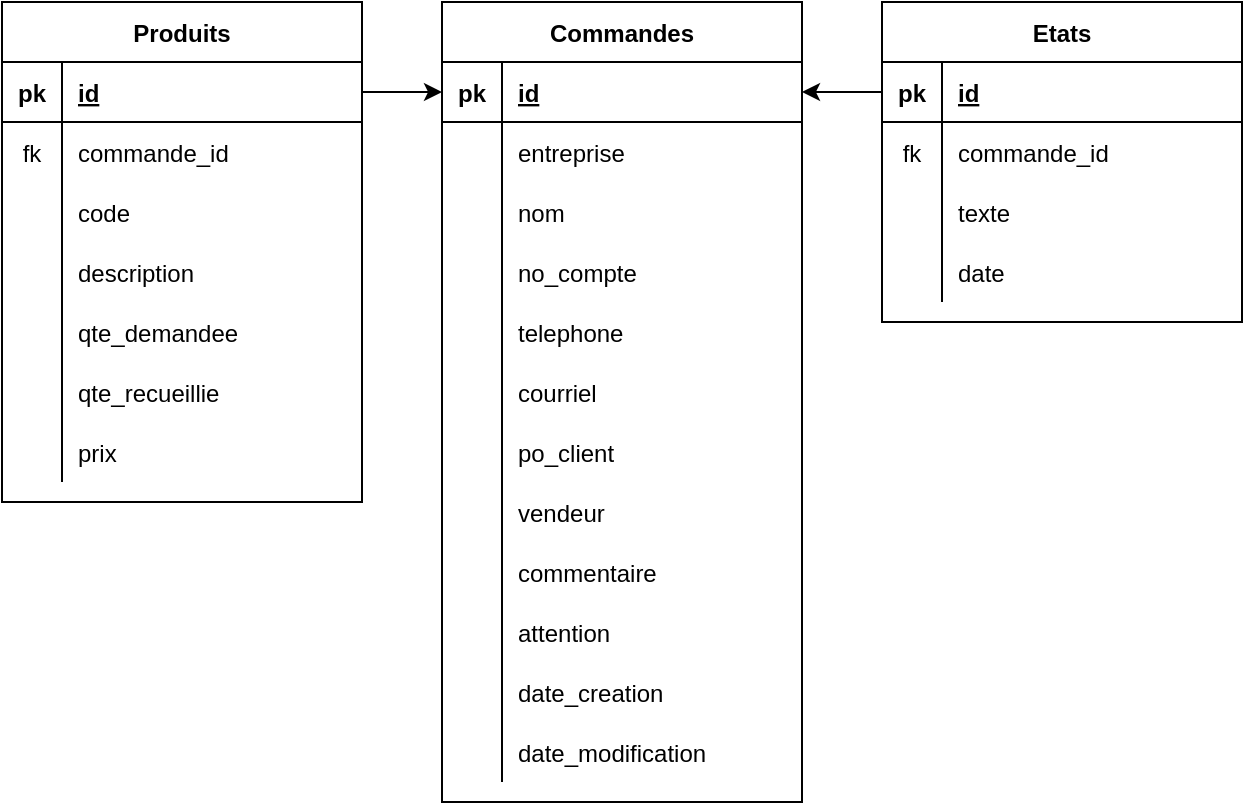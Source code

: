 <mxfile version="14.1.8" type="device"><diagram id="ywOg7fMw4iX0FrOnqtzH" name="Page-1"><mxGraphModel dx="1178" dy="681" grid="1" gridSize="10" guides="1" tooltips="1" connect="1" arrows="1" fold="1" page="1" pageScale="1" pageWidth="827" pageHeight="1169" math="0" shadow="0"><root><mxCell id="0"/><mxCell id="1" parent="0"/><mxCell id="m9-S3Al65TsQWLl2XCf9-6" value="Commandes" style="shape=table;startSize=30;container=1;collapsible=1;childLayout=tableLayout;fixedRows=1;rowLines=0;fontStyle=1;align=center;resizeLast=1;" parent="1" vertex="1"><mxGeometry x="240" y="20" width="180" height="400" as="geometry"/></mxCell><mxCell id="m9-S3Al65TsQWLl2XCf9-7" value="" style="shape=partialRectangle;collapsible=0;dropTarget=0;pointerEvents=0;fillColor=none;top=0;left=0;bottom=1;right=0;points=[[0,0.5],[1,0.5]];portConstraint=eastwest;" parent="m9-S3Al65TsQWLl2XCf9-6" vertex="1"><mxGeometry y="30" width="180" height="30" as="geometry"/></mxCell><mxCell id="m9-S3Al65TsQWLl2XCf9-8" value="pk" style="shape=partialRectangle;connectable=0;fillColor=none;top=0;left=0;bottom=0;right=0;fontStyle=1;overflow=hidden;" parent="m9-S3Al65TsQWLl2XCf9-7" vertex="1"><mxGeometry width="30" height="30" as="geometry"/></mxCell><mxCell id="m9-S3Al65TsQWLl2XCf9-9" value="id" style="shape=partialRectangle;connectable=0;fillColor=none;top=0;left=0;bottom=0;right=0;align=left;spacingLeft=6;fontStyle=5;overflow=hidden;" parent="m9-S3Al65TsQWLl2XCf9-7" vertex="1"><mxGeometry x="30" width="150" height="30" as="geometry"/></mxCell><mxCell id="m9-S3Al65TsQWLl2XCf9-10" value="" style="shape=partialRectangle;collapsible=0;dropTarget=0;pointerEvents=0;fillColor=none;top=0;left=0;bottom=0;right=0;points=[[0,0.5],[1,0.5]];portConstraint=eastwest;" parent="m9-S3Al65TsQWLl2XCf9-6" vertex="1"><mxGeometry y="60" width="180" height="30" as="geometry"/></mxCell><mxCell id="m9-S3Al65TsQWLl2XCf9-11" value="" style="shape=partialRectangle;connectable=0;fillColor=none;top=0;left=0;bottom=0;right=0;editable=1;overflow=hidden;" parent="m9-S3Al65TsQWLl2XCf9-10" vertex="1"><mxGeometry width="30" height="30" as="geometry"/></mxCell><mxCell id="m9-S3Al65TsQWLl2XCf9-12" value="entreprise" style="shape=partialRectangle;connectable=0;fillColor=none;top=0;left=0;bottom=0;right=0;align=left;spacingLeft=6;overflow=hidden;" parent="m9-S3Al65TsQWLl2XCf9-10" vertex="1"><mxGeometry x="30" width="150" height="30" as="geometry"/></mxCell><mxCell id="m9-S3Al65TsQWLl2XCf9-13" value="" style="shape=partialRectangle;collapsible=0;dropTarget=0;pointerEvents=0;fillColor=none;top=0;left=0;bottom=0;right=0;points=[[0,0.5],[1,0.5]];portConstraint=eastwest;" parent="m9-S3Al65TsQWLl2XCf9-6" vertex="1"><mxGeometry y="90" width="180" height="30" as="geometry"/></mxCell><mxCell id="m9-S3Al65TsQWLl2XCf9-14" value="" style="shape=partialRectangle;connectable=0;fillColor=none;top=0;left=0;bottom=0;right=0;editable=1;overflow=hidden;" parent="m9-S3Al65TsQWLl2XCf9-13" vertex="1"><mxGeometry width="30" height="30" as="geometry"/></mxCell><mxCell id="m9-S3Al65TsQWLl2XCf9-15" value="nom" style="shape=partialRectangle;connectable=0;fillColor=none;top=0;left=0;bottom=0;right=0;align=left;spacingLeft=6;overflow=hidden;" parent="m9-S3Al65TsQWLl2XCf9-13" vertex="1"><mxGeometry x="30" width="150" height="30" as="geometry"/></mxCell><mxCell id="m9-S3Al65TsQWLl2XCf9-16" value="" style="shape=partialRectangle;collapsible=0;dropTarget=0;pointerEvents=0;fillColor=none;top=0;left=0;bottom=0;right=0;points=[[0,0.5],[1,0.5]];portConstraint=eastwest;" parent="m9-S3Al65TsQWLl2XCf9-6" vertex="1"><mxGeometry y="120" width="180" height="30" as="geometry"/></mxCell><mxCell id="m9-S3Al65TsQWLl2XCf9-17" value="" style="shape=partialRectangle;connectable=0;fillColor=none;top=0;left=0;bottom=0;right=0;editable=1;overflow=hidden;" parent="m9-S3Al65TsQWLl2XCf9-16" vertex="1"><mxGeometry width="30" height="30" as="geometry"/></mxCell><mxCell id="m9-S3Al65TsQWLl2XCf9-18" value="no_compte" style="shape=partialRectangle;connectable=0;fillColor=none;top=0;left=0;bottom=0;right=0;align=left;spacingLeft=6;overflow=hidden;" parent="m9-S3Al65TsQWLl2XCf9-16" vertex="1"><mxGeometry x="30" width="150" height="30" as="geometry"/></mxCell><mxCell id="m9-S3Al65TsQWLl2XCf9-46" value="" style="shape=partialRectangle;collapsible=0;dropTarget=0;pointerEvents=0;fillColor=none;top=0;left=0;bottom=0;right=0;points=[[0,0.5],[1,0.5]];portConstraint=eastwest;" parent="m9-S3Al65TsQWLl2XCf9-6" vertex="1"><mxGeometry y="150" width="180" height="30" as="geometry"/></mxCell><mxCell id="m9-S3Al65TsQWLl2XCf9-47" value="" style="shape=partialRectangle;connectable=0;fillColor=none;top=0;left=0;bottom=0;right=0;editable=1;overflow=hidden;" parent="m9-S3Al65TsQWLl2XCf9-46" vertex="1"><mxGeometry width="30" height="30" as="geometry"/></mxCell><mxCell id="m9-S3Al65TsQWLl2XCf9-48" value="telephone" style="shape=partialRectangle;connectable=0;fillColor=none;top=0;left=0;bottom=0;right=0;align=left;spacingLeft=6;overflow=hidden;" parent="m9-S3Al65TsQWLl2XCf9-46" vertex="1"><mxGeometry x="30" width="150" height="30" as="geometry"/></mxCell><mxCell id="m9-S3Al65TsQWLl2XCf9-52" value="" style="shape=partialRectangle;collapsible=0;dropTarget=0;pointerEvents=0;fillColor=none;top=0;left=0;bottom=0;right=0;points=[[0,0.5],[1,0.5]];portConstraint=eastwest;" parent="m9-S3Al65TsQWLl2XCf9-6" vertex="1"><mxGeometry y="180" width="180" height="30" as="geometry"/></mxCell><mxCell id="m9-S3Al65TsQWLl2XCf9-53" value="" style="shape=partialRectangle;connectable=0;fillColor=none;top=0;left=0;bottom=0;right=0;editable=1;overflow=hidden;" parent="m9-S3Al65TsQWLl2XCf9-52" vertex="1"><mxGeometry width="30" height="30" as="geometry"/></mxCell><mxCell id="m9-S3Al65TsQWLl2XCf9-54" value="courriel" style="shape=partialRectangle;connectable=0;fillColor=none;top=0;left=0;bottom=0;right=0;align=left;spacingLeft=6;overflow=hidden;" parent="m9-S3Al65TsQWLl2XCf9-52" vertex="1"><mxGeometry x="30" width="150" height="30" as="geometry"/></mxCell><mxCell id="cgxpXdzBwvKs52jf6e9X-4" value="" style="shape=partialRectangle;collapsible=0;dropTarget=0;pointerEvents=0;fillColor=none;top=0;left=0;bottom=0;right=0;points=[[0,0.5],[1,0.5]];portConstraint=eastwest;" vertex="1" parent="m9-S3Al65TsQWLl2XCf9-6"><mxGeometry y="210" width="180" height="30" as="geometry"/></mxCell><mxCell id="cgxpXdzBwvKs52jf6e9X-5" value="" style="shape=partialRectangle;connectable=0;fillColor=none;top=0;left=0;bottom=0;right=0;editable=1;overflow=hidden;" vertex="1" parent="cgxpXdzBwvKs52jf6e9X-4"><mxGeometry width="30" height="30" as="geometry"/></mxCell><mxCell id="cgxpXdzBwvKs52jf6e9X-6" value="po_client" style="shape=partialRectangle;connectable=0;fillColor=none;top=0;left=0;bottom=0;right=0;align=left;spacingLeft=6;overflow=hidden;" vertex="1" parent="cgxpXdzBwvKs52jf6e9X-4"><mxGeometry x="30" width="150" height="30" as="geometry"/></mxCell><mxCell id="m9-S3Al65TsQWLl2XCf9-55" value="" style="shape=partialRectangle;collapsible=0;dropTarget=0;pointerEvents=0;fillColor=none;top=0;left=0;bottom=0;right=0;points=[[0,0.5],[1,0.5]];portConstraint=eastwest;" parent="m9-S3Al65TsQWLl2XCf9-6" vertex="1"><mxGeometry y="240" width="180" height="30" as="geometry"/></mxCell><mxCell id="m9-S3Al65TsQWLl2XCf9-56" value="" style="shape=partialRectangle;connectable=0;fillColor=none;top=0;left=0;bottom=0;right=0;editable=1;overflow=hidden;" parent="m9-S3Al65TsQWLl2XCf9-55" vertex="1"><mxGeometry width="30" height="30" as="geometry"/></mxCell><mxCell id="m9-S3Al65TsQWLl2XCf9-57" value="vendeur" style="shape=partialRectangle;connectable=0;fillColor=none;top=0;left=0;bottom=0;right=0;align=left;spacingLeft=6;overflow=hidden;" parent="m9-S3Al65TsQWLl2XCf9-55" vertex="1"><mxGeometry x="30" width="150" height="30" as="geometry"/></mxCell><mxCell id="m9-S3Al65TsQWLl2XCf9-58" value="" style="shape=partialRectangle;collapsible=0;dropTarget=0;pointerEvents=0;fillColor=none;top=0;left=0;bottom=0;right=0;points=[[0,0.5],[1,0.5]];portConstraint=eastwest;" parent="m9-S3Al65TsQWLl2XCf9-6" vertex="1"><mxGeometry y="270" width="180" height="30" as="geometry"/></mxCell><mxCell id="m9-S3Al65TsQWLl2XCf9-59" value="" style="shape=partialRectangle;connectable=0;fillColor=none;top=0;left=0;bottom=0;right=0;editable=1;overflow=hidden;" parent="m9-S3Al65TsQWLl2XCf9-58" vertex="1"><mxGeometry width="30" height="30" as="geometry"/></mxCell><mxCell id="m9-S3Al65TsQWLl2XCf9-60" value="commentaire" style="shape=partialRectangle;connectable=0;fillColor=none;top=0;left=0;bottom=0;right=0;align=left;spacingLeft=6;overflow=hidden;" parent="m9-S3Al65TsQWLl2XCf9-58" vertex="1"><mxGeometry x="30" width="150" height="30" as="geometry"/></mxCell><mxCell id="m9-S3Al65TsQWLl2XCf9-61" value="" style="shape=partialRectangle;collapsible=0;dropTarget=0;pointerEvents=0;fillColor=none;top=0;left=0;bottom=0;right=0;points=[[0,0.5],[1,0.5]];portConstraint=eastwest;" parent="m9-S3Al65TsQWLl2XCf9-6" vertex="1"><mxGeometry y="300" width="180" height="30" as="geometry"/></mxCell><mxCell id="m9-S3Al65TsQWLl2XCf9-62" value="" style="shape=partialRectangle;connectable=0;fillColor=none;top=0;left=0;bottom=0;right=0;editable=1;overflow=hidden;" parent="m9-S3Al65TsQWLl2XCf9-61" vertex="1"><mxGeometry width="30" height="30" as="geometry"/></mxCell><mxCell id="m9-S3Al65TsQWLl2XCf9-63" value="attention" style="shape=partialRectangle;connectable=0;fillColor=none;top=0;left=0;bottom=0;right=0;align=left;spacingLeft=6;overflow=hidden;" parent="m9-S3Al65TsQWLl2XCf9-61" vertex="1"><mxGeometry x="30" width="150" height="30" as="geometry"/></mxCell><mxCell id="m9-S3Al65TsQWLl2XCf9-64" value="" style="shape=partialRectangle;collapsible=0;dropTarget=0;pointerEvents=0;fillColor=none;top=0;left=0;bottom=0;right=0;points=[[0,0.5],[1,0.5]];portConstraint=eastwest;" parent="m9-S3Al65TsQWLl2XCf9-6" vertex="1"><mxGeometry y="330" width="180" height="30" as="geometry"/></mxCell><mxCell id="m9-S3Al65TsQWLl2XCf9-65" value="" style="shape=partialRectangle;connectable=0;fillColor=none;top=0;left=0;bottom=0;right=0;editable=1;overflow=hidden;" parent="m9-S3Al65TsQWLl2XCf9-64" vertex="1"><mxGeometry width="30" height="30" as="geometry"/></mxCell><mxCell id="m9-S3Al65TsQWLl2XCf9-66" value="date_creation" style="shape=partialRectangle;connectable=0;fillColor=none;top=0;left=0;bottom=0;right=0;align=left;spacingLeft=6;overflow=hidden;" parent="m9-S3Al65TsQWLl2XCf9-64" vertex="1"><mxGeometry x="30" width="150" height="30" as="geometry"/></mxCell><mxCell id="m9-S3Al65TsQWLl2XCf9-67" value="" style="shape=partialRectangle;collapsible=0;dropTarget=0;pointerEvents=0;fillColor=none;top=0;left=0;bottom=0;right=0;points=[[0,0.5],[1,0.5]];portConstraint=eastwest;" parent="m9-S3Al65TsQWLl2XCf9-6" vertex="1"><mxGeometry y="360" width="180" height="30" as="geometry"/></mxCell><mxCell id="m9-S3Al65TsQWLl2XCf9-68" value="" style="shape=partialRectangle;connectable=0;fillColor=none;top=0;left=0;bottom=0;right=0;editable=1;overflow=hidden;" parent="m9-S3Al65TsQWLl2XCf9-67" vertex="1"><mxGeometry width="30" height="30" as="geometry"/></mxCell><mxCell id="m9-S3Al65TsQWLl2XCf9-69" value="date_modification" style="shape=partialRectangle;connectable=0;fillColor=none;top=0;left=0;bottom=0;right=0;align=left;spacingLeft=6;overflow=hidden;" parent="m9-S3Al65TsQWLl2XCf9-67" vertex="1"><mxGeometry x="30" width="150" height="30" as="geometry"/></mxCell><mxCell id="m9-S3Al65TsQWLl2XCf9-19" value="Produits" style="shape=table;startSize=30;container=1;collapsible=1;childLayout=tableLayout;fixedRows=1;rowLines=0;fontStyle=1;align=center;resizeLast=1;" parent="1" vertex="1"><mxGeometry x="20" y="20" width="180" height="250" as="geometry"/></mxCell><mxCell id="m9-S3Al65TsQWLl2XCf9-20" value="" style="shape=partialRectangle;collapsible=0;dropTarget=0;pointerEvents=0;fillColor=none;top=0;left=0;bottom=1;right=0;points=[[0,0.5],[1,0.5]];portConstraint=eastwest;" parent="m9-S3Al65TsQWLl2XCf9-19" vertex="1"><mxGeometry y="30" width="180" height="30" as="geometry"/></mxCell><mxCell id="m9-S3Al65TsQWLl2XCf9-21" value="pk" style="shape=partialRectangle;connectable=0;fillColor=none;top=0;left=0;bottom=0;right=0;fontStyle=1;overflow=hidden;" parent="m9-S3Al65TsQWLl2XCf9-20" vertex="1"><mxGeometry width="30" height="30" as="geometry"/></mxCell><mxCell id="m9-S3Al65TsQWLl2XCf9-22" value="id" style="shape=partialRectangle;connectable=0;fillColor=none;top=0;left=0;bottom=0;right=0;align=left;spacingLeft=6;fontStyle=5;overflow=hidden;" parent="m9-S3Al65TsQWLl2XCf9-20" vertex="1"><mxGeometry x="30" width="150" height="30" as="geometry"/></mxCell><mxCell id="m9-S3Al65TsQWLl2XCf9-23" value="" style="shape=partialRectangle;collapsible=0;dropTarget=0;pointerEvents=0;fillColor=none;top=0;left=0;bottom=0;right=0;points=[[0,0.5],[1,0.5]];portConstraint=eastwest;" parent="m9-S3Al65TsQWLl2XCf9-19" vertex="1"><mxGeometry y="60" width="180" height="30" as="geometry"/></mxCell><mxCell id="m9-S3Al65TsQWLl2XCf9-24" value="fk" style="shape=partialRectangle;connectable=0;fillColor=none;top=0;left=0;bottom=0;right=0;editable=1;overflow=hidden;" parent="m9-S3Al65TsQWLl2XCf9-23" vertex="1"><mxGeometry width="30" height="30" as="geometry"/></mxCell><mxCell id="m9-S3Al65TsQWLl2XCf9-25" value="commande_id" style="shape=partialRectangle;connectable=0;fillColor=none;top=0;left=0;bottom=0;right=0;align=left;spacingLeft=6;overflow=hidden;" parent="m9-S3Al65TsQWLl2XCf9-23" vertex="1"><mxGeometry x="30" width="150" height="30" as="geometry"/></mxCell><mxCell id="m9-S3Al65TsQWLl2XCf9-26" value="" style="shape=partialRectangle;collapsible=0;dropTarget=0;pointerEvents=0;fillColor=none;top=0;left=0;bottom=0;right=0;points=[[0,0.5],[1,0.5]];portConstraint=eastwest;" parent="m9-S3Al65TsQWLl2XCf9-19" vertex="1"><mxGeometry y="90" width="180" height="30" as="geometry"/></mxCell><mxCell id="m9-S3Al65TsQWLl2XCf9-27" value="" style="shape=partialRectangle;connectable=0;fillColor=none;top=0;left=0;bottom=0;right=0;editable=1;overflow=hidden;" parent="m9-S3Al65TsQWLl2XCf9-26" vertex="1"><mxGeometry width="30" height="30" as="geometry"/></mxCell><mxCell id="m9-S3Al65TsQWLl2XCf9-28" value="code" style="shape=partialRectangle;connectable=0;fillColor=none;top=0;left=0;bottom=0;right=0;align=left;spacingLeft=6;overflow=hidden;" parent="m9-S3Al65TsQWLl2XCf9-26" vertex="1"><mxGeometry x="30" width="150" height="30" as="geometry"/></mxCell><mxCell id="m9-S3Al65TsQWLl2XCf9-29" value="" style="shape=partialRectangle;collapsible=0;dropTarget=0;pointerEvents=0;fillColor=none;top=0;left=0;bottom=0;right=0;points=[[0,0.5],[1,0.5]];portConstraint=eastwest;" parent="m9-S3Al65TsQWLl2XCf9-19" vertex="1"><mxGeometry y="120" width="180" height="30" as="geometry"/></mxCell><mxCell id="m9-S3Al65TsQWLl2XCf9-30" value="" style="shape=partialRectangle;connectable=0;fillColor=none;top=0;left=0;bottom=0;right=0;editable=1;overflow=hidden;" parent="m9-S3Al65TsQWLl2XCf9-29" vertex="1"><mxGeometry width="30" height="30" as="geometry"/></mxCell><mxCell id="m9-S3Al65TsQWLl2XCf9-31" value="description" style="shape=partialRectangle;connectable=0;fillColor=none;top=0;left=0;bottom=0;right=0;align=left;spacingLeft=6;overflow=hidden;" parent="m9-S3Al65TsQWLl2XCf9-29" vertex="1"><mxGeometry x="30" width="150" height="30" as="geometry"/></mxCell><mxCell id="m9-S3Al65TsQWLl2XCf9-70" value="" style="shape=partialRectangle;collapsible=0;dropTarget=0;pointerEvents=0;fillColor=none;top=0;left=0;bottom=0;right=0;points=[[0,0.5],[1,0.5]];portConstraint=eastwest;" parent="m9-S3Al65TsQWLl2XCf9-19" vertex="1"><mxGeometry y="150" width="180" height="30" as="geometry"/></mxCell><mxCell id="m9-S3Al65TsQWLl2XCf9-71" value="" style="shape=partialRectangle;connectable=0;fillColor=none;top=0;left=0;bottom=0;right=0;editable=1;overflow=hidden;" parent="m9-S3Al65TsQWLl2XCf9-70" vertex="1"><mxGeometry width="30" height="30" as="geometry"/></mxCell><mxCell id="m9-S3Al65TsQWLl2XCf9-72" value="qte_demandee" style="shape=partialRectangle;connectable=0;fillColor=none;top=0;left=0;bottom=0;right=0;align=left;spacingLeft=6;overflow=hidden;" parent="m9-S3Al65TsQWLl2XCf9-70" vertex="1"><mxGeometry x="30" width="150" height="30" as="geometry"/></mxCell><mxCell id="cgxpXdzBwvKs52jf6e9X-1" value="" style="shape=partialRectangle;collapsible=0;dropTarget=0;pointerEvents=0;fillColor=none;top=0;left=0;bottom=0;right=0;points=[[0,0.5],[1,0.5]];portConstraint=eastwest;" vertex="1" parent="m9-S3Al65TsQWLl2XCf9-19"><mxGeometry y="180" width="180" height="30" as="geometry"/></mxCell><mxCell id="cgxpXdzBwvKs52jf6e9X-2" value="" style="shape=partialRectangle;connectable=0;fillColor=none;top=0;left=0;bottom=0;right=0;editable=1;overflow=hidden;" vertex="1" parent="cgxpXdzBwvKs52jf6e9X-1"><mxGeometry width="30" height="30" as="geometry"/></mxCell><mxCell id="cgxpXdzBwvKs52jf6e9X-3" value="qte_recueillie" style="shape=partialRectangle;connectable=0;fillColor=none;top=0;left=0;bottom=0;right=0;align=left;spacingLeft=6;overflow=hidden;" vertex="1" parent="cgxpXdzBwvKs52jf6e9X-1"><mxGeometry x="30" width="150" height="30" as="geometry"/></mxCell><mxCell id="m9-S3Al65TsQWLl2XCf9-73" value="" style="shape=partialRectangle;collapsible=0;dropTarget=0;pointerEvents=0;fillColor=none;top=0;left=0;bottom=0;right=0;points=[[0,0.5],[1,0.5]];portConstraint=eastwest;" parent="m9-S3Al65TsQWLl2XCf9-19" vertex="1"><mxGeometry y="210" width="180" height="30" as="geometry"/></mxCell><mxCell id="m9-S3Al65TsQWLl2XCf9-74" value="" style="shape=partialRectangle;connectable=0;fillColor=none;top=0;left=0;bottom=0;right=0;editable=1;overflow=hidden;" parent="m9-S3Al65TsQWLl2XCf9-73" vertex="1"><mxGeometry width="30" height="30" as="geometry"/></mxCell><mxCell id="m9-S3Al65TsQWLl2XCf9-75" value="prix" style="shape=partialRectangle;connectable=0;fillColor=none;top=0;left=0;bottom=0;right=0;align=left;spacingLeft=6;overflow=hidden;" parent="m9-S3Al65TsQWLl2XCf9-73" vertex="1"><mxGeometry x="30" width="150" height="30" as="geometry"/></mxCell><mxCell id="m9-S3Al65TsQWLl2XCf9-32" value="Etats" style="shape=table;startSize=30;container=1;collapsible=1;childLayout=tableLayout;fixedRows=1;rowLines=0;fontStyle=1;align=center;resizeLast=1;" parent="1" vertex="1"><mxGeometry x="460" y="20" width="180" height="160" as="geometry"/></mxCell><mxCell id="m9-S3Al65TsQWLl2XCf9-33" value="" style="shape=partialRectangle;collapsible=0;dropTarget=0;pointerEvents=0;fillColor=none;top=0;left=0;bottom=1;right=0;points=[[0,0.5],[1,0.5]];portConstraint=eastwest;" parent="m9-S3Al65TsQWLl2XCf9-32" vertex="1"><mxGeometry y="30" width="180" height="30" as="geometry"/></mxCell><mxCell id="m9-S3Al65TsQWLl2XCf9-34" value="pk" style="shape=partialRectangle;connectable=0;fillColor=none;top=0;left=0;bottom=0;right=0;fontStyle=1;overflow=hidden;" parent="m9-S3Al65TsQWLl2XCf9-33" vertex="1"><mxGeometry width="30" height="30" as="geometry"/></mxCell><mxCell id="m9-S3Al65TsQWLl2XCf9-35" value="id" style="shape=partialRectangle;connectable=0;fillColor=none;top=0;left=0;bottom=0;right=0;align=left;spacingLeft=6;fontStyle=5;overflow=hidden;" parent="m9-S3Al65TsQWLl2XCf9-33" vertex="1"><mxGeometry x="30" width="150" height="30" as="geometry"/></mxCell><mxCell id="m9-S3Al65TsQWLl2XCf9-36" value="" style="shape=partialRectangle;collapsible=0;dropTarget=0;pointerEvents=0;fillColor=none;top=0;left=0;bottom=0;right=0;points=[[0,0.5],[1,0.5]];portConstraint=eastwest;" parent="m9-S3Al65TsQWLl2XCf9-32" vertex="1"><mxGeometry y="60" width="180" height="30" as="geometry"/></mxCell><mxCell id="m9-S3Al65TsQWLl2XCf9-37" value="fk" style="shape=partialRectangle;connectable=0;fillColor=none;top=0;left=0;bottom=0;right=0;editable=1;overflow=hidden;" parent="m9-S3Al65TsQWLl2XCf9-36" vertex="1"><mxGeometry width="30" height="30" as="geometry"/></mxCell><mxCell id="m9-S3Al65TsQWLl2XCf9-38" value="commande_id" style="shape=partialRectangle;connectable=0;fillColor=none;top=0;left=0;bottom=0;right=0;align=left;spacingLeft=6;overflow=hidden;" parent="m9-S3Al65TsQWLl2XCf9-36" vertex="1"><mxGeometry x="30" width="150" height="30" as="geometry"/></mxCell><mxCell id="m9-S3Al65TsQWLl2XCf9-39" value="" style="shape=partialRectangle;collapsible=0;dropTarget=0;pointerEvents=0;fillColor=none;top=0;left=0;bottom=0;right=0;points=[[0,0.5],[1,0.5]];portConstraint=eastwest;" parent="m9-S3Al65TsQWLl2XCf9-32" vertex="1"><mxGeometry y="90" width="180" height="30" as="geometry"/></mxCell><mxCell id="m9-S3Al65TsQWLl2XCf9-40" value="" style="shape=partialRectangle;connectable=0;fillColor=none;top=0;left=0;bottom=0;right=0;editable=1;overflow=hidden;" parent="m9-S3Al65TsQWLl2XCf9-39" vertex="1"><mxGeometry width="30" height="30" as="geometry"/></mxCell><mxCell id="m9-S3Al65TsQWLl2XCf9-41" value="texte" style="shape=partialRectangle;connectable=0;fillColor=none;top=0;left=0;bottom=0;right=0;align=left;spacingLeft=6;overflow=hidden;" parent="m9-S3Al65TsQWLl2XCf9-39" vertex="1"><mxGeometry x="30" width="150" height="30" as="geometry"/></mxCell><mxCell id="m9-S3Al65TsQWLl2XCf9-42" value="" style="shape=partialRectangle;collapsible=0;dropTarget=0;pointerEvents=0;fillColor=none;top=0;left=0;bottom=0;right=0;points=[[0,0.5],[1,0.5]];portConstraint=eastwest;" parent="m9-S3Al65TsQWLl2XCf9-32" vertex="1"><mxGeometry y="120" width="180" height="30" as="geometry"/></mxCell><mxCell id="m9-S3Al65TsQWLl2XCf9-43" value="" style="shape=partialRectangle;connectable=0;fillColor=none;top=0;left=0;bottom=0;right=0;editable=1;overflow=hidden;" parent="m9-S3Al65TsQWLl2XCf9-42" vertex="1"><mxGeometry width="30" height="30" as="geometry"/></mxCell><mxCell id="m9-S3Al65TsQWLl2XCf9-44" value="date" style="shape=partialRectangle;connectable=0;fillColor=none;top=0;left=0;bottom=0;right=0;align=left;spacingLeft=6;overflow=hidden;" parent="m9-S3Al65TsQWLl2XCf9-42" vertex="1"><mxGeometry x="30" width="150" height="30" as="geometry"/></mxCell><mxCell id="m9-S3Al65TsQWLl2XCf9-76" value="" style="endArrow=classic;html=1;exitX=1;exitY=0.5;exitDx=0;exitDy=0;entryX=0;entryY=0.5;entryDx=0;entryDy=0;" parent="1" source="m9-S3Al65TsQWLl2XCf9-20" target="m9-S3Al65TsQWLl2XCf9-7" edge="1"><mxGeometry width="50" height="50" relative="1" as="geometry"><mxPoint x="160" y="260" as="sourcePoint"/><mxPoint x="210" y="210" as="targetPoint"/></mxGeometry></mxCell><mxCell id="m9-S3Al65TsQWLl2XCf9-77" value="" style="endArrow=classic;html=1;exitX=0;exitY=0.5;exitDx=0;exitDy=0;" parent="1" source="m9-S3Al65TsQWLl2XCf9-33" edge="1"><mxGeometry width="50" height="50" relative="1" as="geometry"><mxPoint x="250" y="75" as="sourcePoint"/><mxPoint x="420" y="65" as="targetPoint"/></mxGeometry></mxCell></root></mxGraphModel></diagram></mxfile>